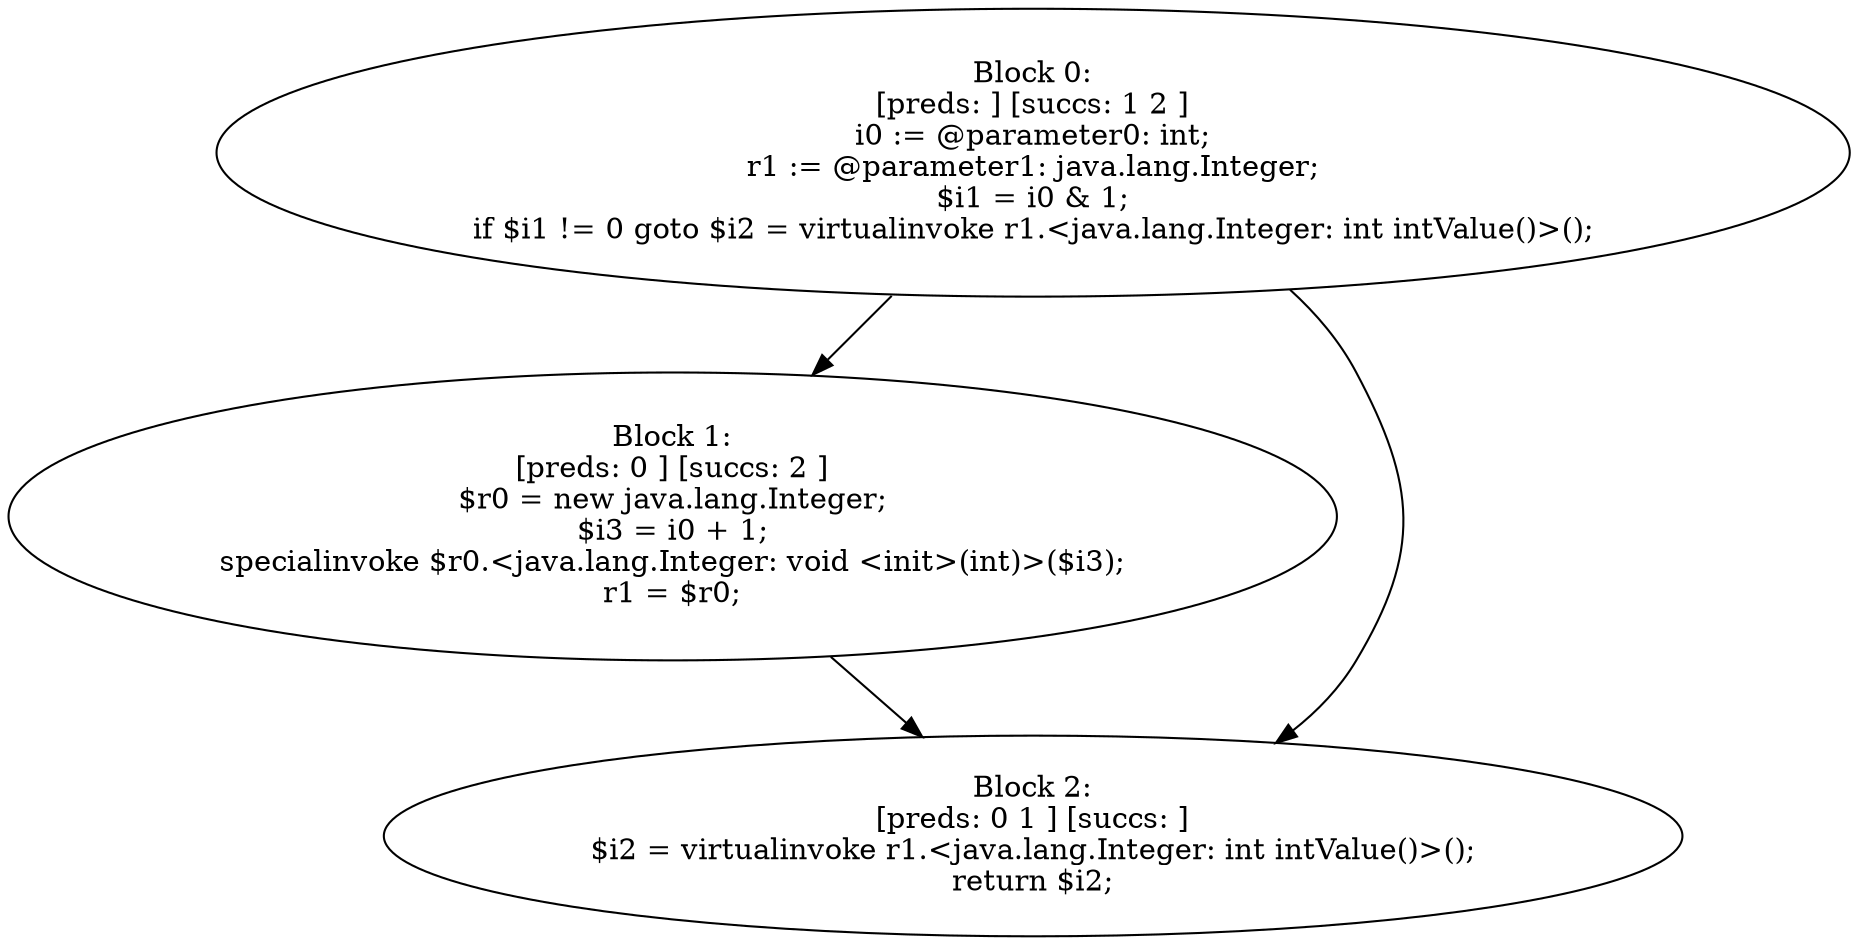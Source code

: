 digraph "unitGraph" {
    "Block 0:
[preds: ] [succs: 1 2 ]
i0 := @parameter0: int;
r1 := @parameter1: java.lang.Integer;
$i1 = i0 & 1;
if $i1 != 0 goto $i2 = virtualinvoke r1.<java.lang.Integer: int intValue()>();
"
    "Block 1:
[preds: 0 ] [succs: 2 ]
$r0 = new java.lang.Integer;
$i3 = i0 + 1;
specialinvoke $r0.<java.lang.Integer: void <init>(int)>($i3);
r1 = $r0;
"
    "Block 2:
[preds: 0 1 ] [succs: ]
$i2 = virtualinvoke r1.<java.lang.Integer: int intValue()>();
return $i2;
"
    "Block 0:
[preds: ] [succs: 1 2 ]
i0 := @parameter0: int;
r1 := @parameter1: java.lang.Integer;
$i1 = i0 & 1;
if $i1 != 0 goto $i2 = virtualinvoke r1.<java.lang.Integer: int intValue()>();
"->"Block 1:
[preds: 0 ] [succs: 2 ]
$r0 = new java.lang.Integer;
$i3 = i0 + 1;
specialinvoke $r0.<java.lang.Integer: void <init>(int)>($i3);
r1 = $r0;
";
    "Block 0:
[preds: ] [succs: 1 2 ]
i0 := @parameter0: int;
r1 := @parameter1: java.lang.Integer;
$i1 = i0 & 1;
if $i1 != 0 goto $i2 = virtualinvoke r1.<java.lang.Integer: int intValue()>();
"->"Block 2:
[preds: 0 1 ] [succs: ]
$i2 = virtualinvoke r1.<java.lang.Integer: int intValue()>();
return $i2;
";
    "Block 1:
[preds: 0 ] [succs: 2 ]
$r0 = new java.lang.Integer;
$i3 = i0 + 1;
specialinvoke $r0.<java.lang.Integer: void <init>(int)>($i3);
r1 = $r0;
"->"Block 2:
[preds: 0 1 ] [succs: ]
$i2 = virtualinvoke r1.<java.lang.Integer: int intValue()>();
return $i2;
";
}
